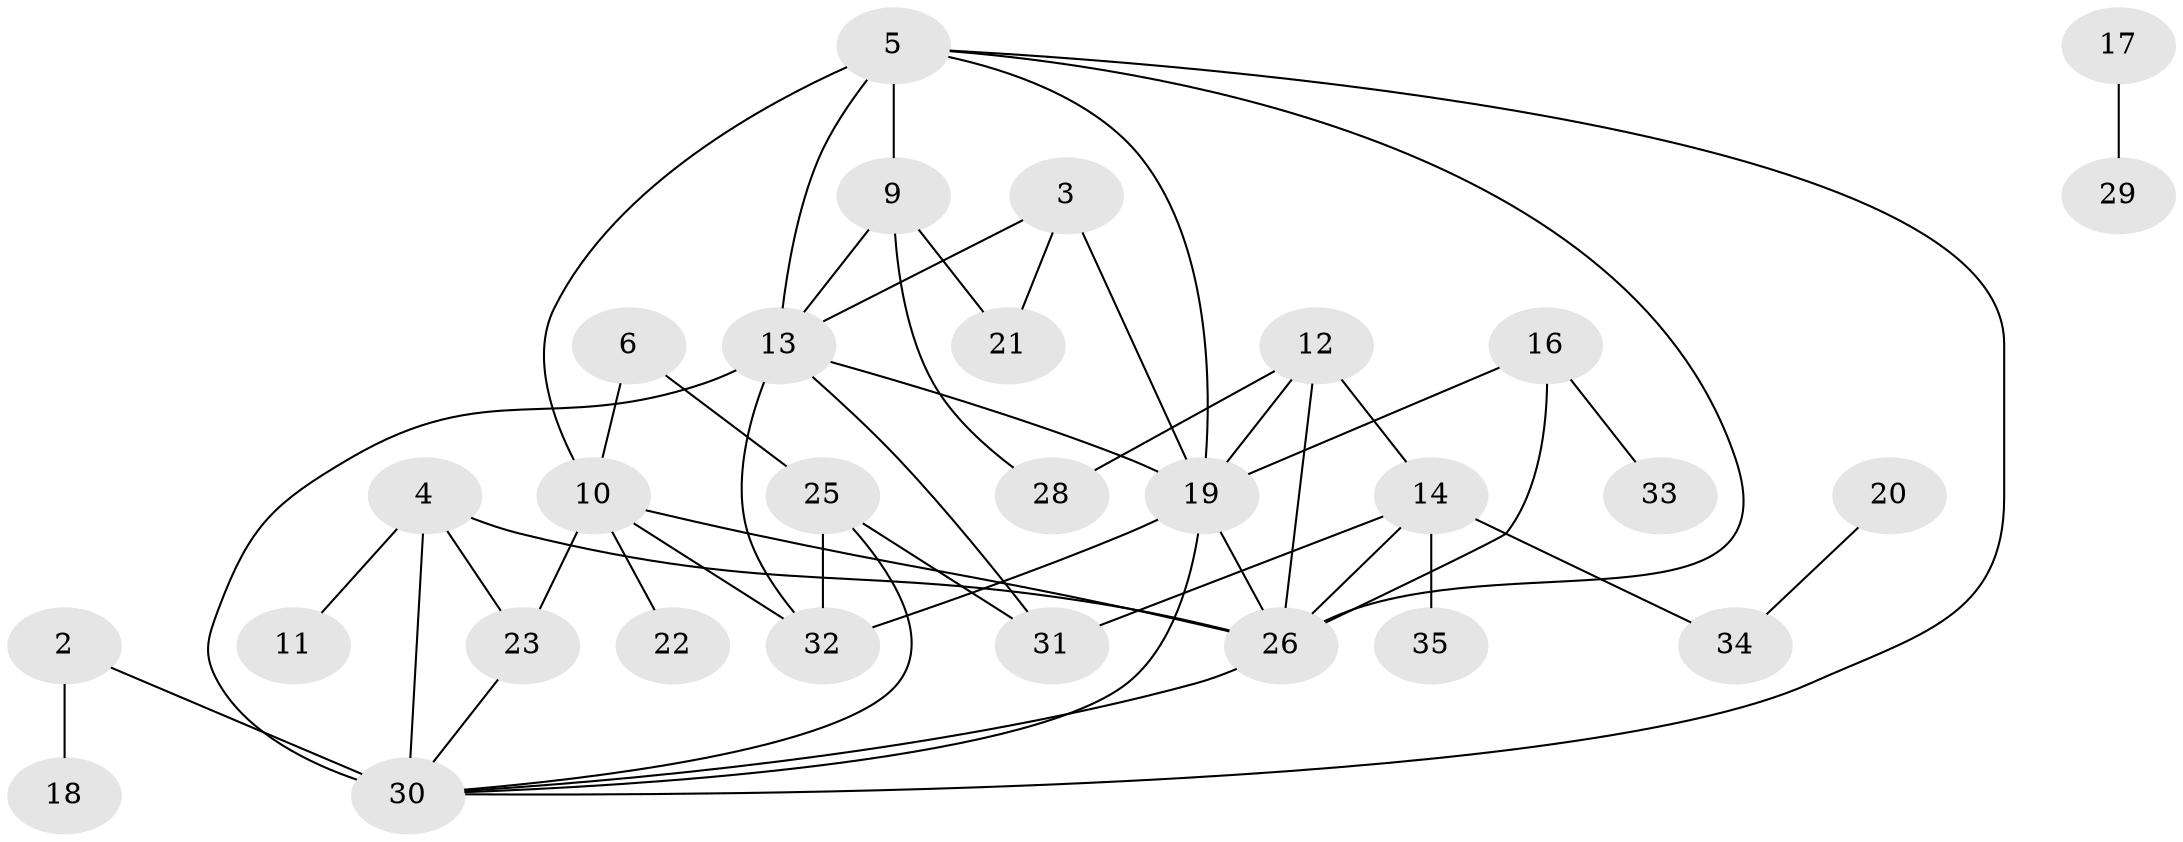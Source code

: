// original degree distribution, {0: 0.07142857142857142, 2: 0.15714285714285714, 4: 0.14285714285714285, 5: 0.08571428571428572, 3: 0.2, 1: 0.2571428571428571, 8: 0.02857142857142857, 6: 0.05714285714285714}
// Generated by graph-tools (version 1.1) at 2025/33/03/09/25 02:33:46]
// undirected, 29 vertices, 49 edges
graph export_dot {
graph [start="1"]
  node [color=gray90,style=filled];
  2;
  3;
  4;
  5;
  6;
  9;
  10;
  11;
  12;
  13;
  14;
  16;
  17;
  18;
  19;
  20;
  21;
  22;
  23;
  25;
  26;
  28;
  29;
  30;
  31;
  32;
  33;
  34;
  35;
  2 -- 18 [weight=1.0];
  2 -- 30 [weight=1.0];
  3 -- 13 [weight=1.0];
  3 -- 19 [weight=2.0];
  3 -- 21 [weight=1.0];
  4 -- 11 [weight=1.0];
  4 -- 23 [weight=1.0];
  4 -- 26 [weight=1.0];
  4 -- 30 [weight=1.0];
  5 -- 9 [weight=1.0];
  5 -- 10 [weight=1.0];
  5 -- 13 [weight=2.0];
  5 -- 19 [weight=1.0];
  5 -- 26 [weight=1.0];
  5 -- 30 [weight=1.0];
  6 -- 10 [weight=1.0];
  6 -- 25 [weight=1.0];
  9 -- 13 [weight=2.0];
  9 -- 21 [weight=1.0];
  9 -- 28 [weight=1.0];
  10 -- 22 [weight=2.0];
  10 -- 23 [weight=1.0];
  10 -- 26 [weight=1.0];
  10 -- 32 [weight=1.0];
  12 -- 14 [weight=1.0];
  12 -- 19 [weight=1.0];
  12 -- 26 [weight=1.0];
  12 -- 28 [weight=1.0];
  13 -- 19 [weight=2.0];
  13 -- 30 [weight=4.0];
  13 -- 31 [weight=1.0];
  13 -- 32 [weight=4.0];
  14 -- 26 [weight=1.0];
  14 -- 31 [weight=1.0];
  14 -- 34 [weight=1.0];
  14 -- 35 [weight=1.0];
  16 -- 19 [weight=1.0];
  16 -- 26 [weight=1.0];
  16 -- 33 [weight=1.0];
  17 -- 29 [weight=1.0];
  19 -- 26 [weight=1.0];
  19 -- 30 [weight=1.0];
  19 -- 32 [weight=1.0];
  20 -- 34 [weight=1.0];
  23 -- 30 [weight=1.0];
  25 -- 30 [weight=1.0];
  25 -- 31 [weight=1.0];
  25 -- 32 [weight=1.0];
  26 -- 30 [weight=1.0];
}
